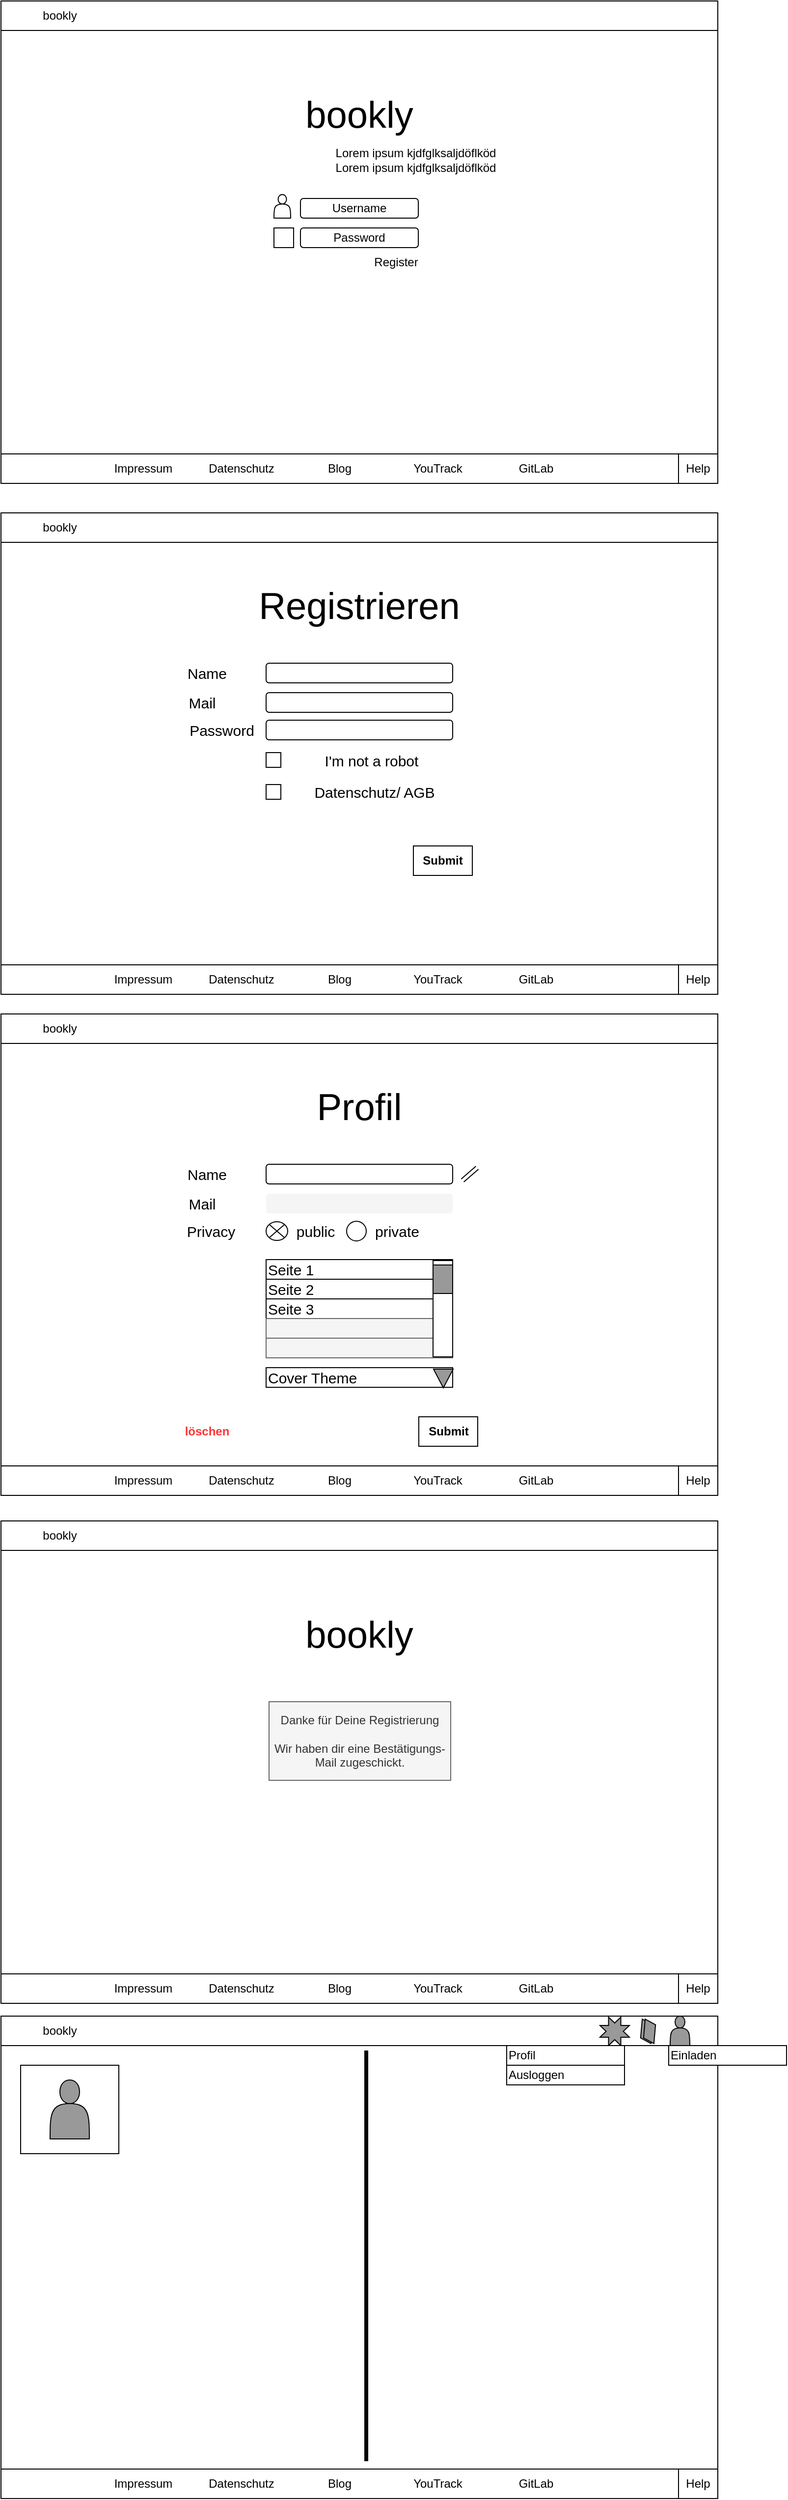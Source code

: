 <mxfile version="12.1.3" type="device" pages="1"><diagram id="CyiumTYq1WqhmvlIJGal" name="Page-1"><mxGraphModel dx="778" dy="643" grid="1" gridSize="10" guides="1" tooltips="1" connect="1" arrows="1" fold="1" page="1" pageScale="1" pageWidth="827" pageHeight="1169" math="0" shadow="0"><root><mxCell id="0"/><mxCell id="1" parent="0"/><mxCell id="fNYBiVu1OPVGJNvYJy2b-1" value="" style="rounded=0;whiteSpace=wrap;html=1;" vertex="1" parent="1"><mxGeometry x="20" y="20" width="730" height="490" as="geometry"/></mxCell><mxCell id="fNYBiVu1OPVGJNvYJy2b-12" value="Username" style="rounded=1;whiteSpace=wrap;html=1;" vertex="1" parent="1"><mxGeometry x="325" y="220" width="120" height="20" as="geometry"/></mxCell><mxCell id="fNYBiVu1OPVGJNvYJy2b-3" value="" style="shape=actor;whiteSpace=wrap;html=1;" vertex="1" parent="1"><mxGeometry x="298" y="216" width="17" height="24" as="geometry"/></mxCell><mxCell id="fNYBiVu1OPVGJNvYJy2b-16" value="Password" style="rounded=1;whiteSpace=wrap;html=1;" vertex="1" parent="1"><mxGeometry x="325" y="250" width="120" height="20" as="geometry"/></mxCell><mxCell id="fNYBiVu1OPVGJNvYJy2b-18" value="" style="whiteSpace=wrap;html=1;aspect=fixed;" vertex="1" parent="1"><mxGeometry x="298" y="250" width="20" height="20" as="geometry"/></mxCell><mxCell id="fNYBiVu1OPVGJNvYJy2b-19" value="Register" style="rounded=0;whiteSpace=wrap;html=1;fillColor=#ffffff;strokeColor=none;" vertex="1" parent="1"><mxGeometry x="355" y="280" width="135" height="10" as="geometry"/></mxCell><mxCell id="fNYBiVu1OPVGJNvYJy2b-21" value="bookly" style="rounded=0;whiteSpace=wrap;html=1;fillColor=#ffffff;strokeColor=none;fontSize=38;" vertex="1" parent="1"><mxGeometry x="325" y="120" width="120" height="30" as="geometry"/></mxCell><mxCell id="fNYBiVu1OPVGJNvYJy2b-22" value="" style="group" vertex="1" connectable="0" parent="1"><mxGeometry x="20" y="480" width="730" height="30" as="geometry"/></mxCell><mxCell id="fNYBiVu1OPVGJNvYJy2b-5" value="" style="rounded=0;whiteSpace=wrap;html=1;" vertex="1" parent="fNYBiVu1OPVGJNvYJy2b-22"><mxGeometry width="730" height="30" as="geometry"/></mxCell><mxCell id="fNYBiVu1OPVGJNvYJy2b-6" value="Impressum" style="rounded=0;whiteSpace=wrap;html=1;fillColor=none;strokeColor=none;" vertex="1" parent="fNYBiVu1OPVGJNvYJy2b-22"><mxGeometry x="95" width="100" height="30" as="geometry"/></mxCell><mxCell id="fNYBiVu1OPVGJNvYJy2b-7" value="Datenschutz" style="rounded=0;whiteSpace=wrap;html=1;fillColor=none;strokeColor=none;" vertex="1" parent="fNYBiVu1OPVGJNvYJy2b-22"><mxGeometry x="195" width="100" height="30" as="geometry"/></mxCell><mxCell id="fNYBiVu1OPVGJNvYJy2b-8" value="GitLab" style="rounded=0;whiteSpace=wrap;html=1;fillColor=none;strokeColor=none;" vertex="1" parent="fNYBiVu1OPVGJNvYJy2b-22"><mxGeometry x="495" width="100" height="30" as="geometry"/></mxCell><mxCell id="fNYBiVu1OPVGJNvYJy2b-9" value="Help" style="rounded=0;whiteSpace=wrap;html=1;" vertex="1" parent="fNYBiVu1OPVGJNvYJy2b-22"><mxGeometry x="690" width="40" height="30" as="geometry"/></mxCell><mxCell id="fNYBiVu1OPVGJNvYJy2b-10" value="YouTrack" style="rounded=0;whiteSpace=wrap;html=1;fillColor=none;strokeColor=none;" vertex="1" parent="fNYBiVu1OPVGJNvYJy2b-22"><mxGeometry x="395" width="100" height="30" as="geometry"/></mxCell><mxCell id="fNYBiVu1OPVGJNvYJy2b-11" value="Blog" style="rounded=0;whiteSpace=wrap;html=1;fillColor=none;strokeColor=none;" vertex="1" parent="fNYBiVu1OPVGJNvYJy2b-22"><mxGeometry x="295" width="100" height="30" as="geometry"/></mxCell><mxCell id="fNYBiVu1OPVGJNvYJy2b-24" value="" style="rounded=0;whiteSpace=wrap;html=1;" vertex="1" parent="1"><mxGeometry x="20" y="540" width="730" height="490" as="geometry"/></mxCell><mxCell id="fNYBiVu1OPVGJNvYJy2b-25" value="" style="rounded=1;whiteSpace=wrap;html=1;" vertex="1" parent="1"><mxGeometry x="290" y="693" width="190" height="20" as="geometry"/></mxCell><mxCell id="fNYBiVu1OPVGJNvYJy2b-27" value="" style="rounded=1;whiteSpace=wrap;html=1;" vertex="1" parent="1"><mxGeometry x="290" y="723" width="190" height="20" as="geometry"/></mxCell><mxCell id="fNYBiVu1OPVGJNvYJy2b-30" value="Registrieren" style="rounded=0;whiteSpace=wrap;html=1;fillColor=#ffffff;strokeColor=none;fontSize=38;" vertex="1" parent="1"><mxGeometry x="325" y="620" width="120" height="30" as="geometry"/></mxCell><mxCell id="fNYBiVu1OPVGJNvYJy2b-31" value="" style="group" vertex="1" connectable="0" parent="1"><mxGeometry x="20" y="1000" width="730" height="30" as="geometry"/></mxCell><mxCell id="fNYBiVu1OPVGJNvYJy2b-32" value="" style="rounded=0;whiteSpace=wrap;html=1;" vertex="1" parent="fNYBiVu1OPVGJNvYJy2b-31"><mxGeometry width="730" height="30" as="geometry"/></mxCell><mxCell id="fNYBiVu1OPVGJNvYJy2b-33" value="Impressum" style="rounded=0;whiteSpace=wrap;html=1;fillColor=none;strokeColor=none;" vertex="1" parent="fNYBiVu1OPVGJNvYJy2b-31"><mxGeometry x="95" width="100" height="30" as="geometry"/></mxCell><mxCell id="fNYBiVu1OPVGJNvYJy2b-34" value="Datenschutz" style="rounded=0;whiteSpace=wrap;html=1;fillColor=none;strokeColor=none;" vertex="1" parent="fNYBiVu1OPVGJNvYJy2b-31"><mxGeometry x="195" width="100" height="30" as="geometry"/></mxCell><mxCell id="fNYBiVu1OPVGJNvYJy2b-35" value="GitLab" style="rounded=0;whiteSpace=wrap;html=1;fillColor=none;strokeColor=none;" vertex="1" parent="fNYBiVu1OPVGJNvYJy2b-31"><mxGeometry x="495" width="100" height="30" as="geometry"/></mxCell><mxCell id="fNYBiVu1OPVGJNvYJy2b-36" value="Help" style="rounded=0;whiteSpace=wrap;html=1;" vertex="1" parent="fNYBiVu1OPVGJNvYJy2b-31"><mxGeometry x="690" width="40" height="30" as="geometry"/></mxCell><mxCell id="fNYBiVu1OPVGJNvYJy2b-37" value="YouTrack" style="rounded=0;whiteSpace=wrap;html=1;fillColor=none;strokeColor=none;" vertex="1" parent="fNYBiVu1OPVGJNvYJy2b-31"><mxGeometry x="395" width="100" height="30" as="geometry"/></mxCell><mxCell id="fNYBiVu1OPVGJNvYJy2b-38" value="Blog" style="rounded=0;whiteSpace=wrap;html=1;fillColor=none;strokeColor=none;" vertex="1" parent="fNYBiVu1OPVGJNvYJy2b-31"><mxGeometry x="295" width="100" height="30" as="geometry"/></mxCell><mxCell id="fNYBiVu1OPVGJNvYJy2b-39" value="" style="group" vertex="1" connectable="0" parent="1"><mxGeometry x="20" y="540" width="730" height="30" as="geometry"/></mxCell><mxCell id="fNYBiVu1OPVGJNvYJy2b-40" value="" style="rounded=0;whiteSpace=wrap;html=1;" vertex="1" parent="fNYBiVu1OPVGJNvYJy2b-39"><mxGeometry width="730" height="30" as="geometry"/></mxCell><mxCell id="fNYBiVu1OPVGJNvYJy2b-41" value="bookly" style="rounded=0;whiteSpace=wrap;html=1;fillColor=none;strokeColor=none;" vertex="1" parent="fNYBiVu1OPVGJNvYJy2b-39"><mxGeometry width="120" height="30" as="geometry"/></mxCell><mxCell id="fNYBiVu1OPVGJNvYJy2b-42" value="&lt;font style=&quot;font-size: 12px&quot;&gt;Lorem ipsum kjdfglksaljdöflköd&lt;br&gt;&lt;/font&gt;" style="rounded=0;whiteSpace=wrap;html=1;fillColor=none;fontSize=38;strokeColor=none;" vertex="1" parent="1"><mxGeometry x="350" y="150" width="185" height="30" as="geometry"/></mxCell><mxCell id="fNYBiVu1OPVGJNvYJy2b-43" value="&lt;font style=&quot;font-size: 12px&quot;&gt;Lorem ipsum kjdfglksaljdöflköd&lt;br&gt;&lt;/font&gt;" style="rounded=0;whiteSpace=wrap;html=1;fillColor=none;fontSize=38;strokeColor=none;" vertex="1" parent="1"><mxGeometry x="350" y="165" width="185" height="30" as="geometry"/></mxCell><mxCell id="fNYBiVu1OPVGJNvYJy2b-44" value="" style="group" vertex="1" connectable="0" parent="1"><mxGeometry x="20" y="19" width="730" height="30" as="geometry"/></mxCell><mxCell id="fNYBiVu1OPVGJNvYJy2b-45" value="" style="rounded=0;whiteSpace=wrap;html=1;" vertex="1" parent="fNYBiVu1OPVGJNvYJy2b-44"><mxGeometry width="730" height="30" as="geometry"/></mxCell><mxCell id="fNYBiVu1OPVGJNvYJy2b-46" value="bookly" style="rounded=0;whiteSpace=wrap;html=1;fillColor=none;strokeColor=none;" vertex="1" parent="fNYBiVu1OPVGJNvYJy2b-44"><mxGeometry width="120" height="30" as="geometry"/></mxCell><mxCell id="fNYBiVu1OPVGJNvYJy2b-49" value="&lt;font style=&quot;font-size: 15px;&quot;&gt;Name&lt;/font&gt;" style="rounded=0;whiteSpace=wrap;html=1;fillColor=#ffffff;fontSize=15;strokeColor=none;verticalAlign=middle;labelBorderColor=none;" vertex="1" parent="1"><mxGeometry x="200" y="690" width="60" height="26" as="geometry"/></mxCell><mxCell id="fNYBiVu1OPVGJNvYJy2b-50" value="&lt;font style=&quot;font-size: 15px;&quot;&gt;Mail&lt;/font&gt;" style="rounded=0;whiteSpace=wrap;html=1;fillColor=#ffffff;fontSize=15;strokeColor=none;" vertex="1" parent="1"><mxGeometry x="210" y="720" width="30" height="26" as="geometry"/></mxCell><mxCell id="fNYBiVu1OPVGJNvYJy2b-51" value="" style="rounded=1;whiteSpace=wrap;html=1;" vertex="1" parent="1"><mxGeometry x="290" y="751" width="190" height="20" as="geometry"/></mxCell><mxCell id="fNYBiVu1OPVGJNvYJy2b-52" value="Password" style="rounded=0;whiteSpace=wrap;html=1;fillColor=#ffffff;fontSize=15;strokeColor=none;" vertex="1" parent="1"><mxGeometry x="230" y="748" width="30" height="26" as="geometry"/></mxCell><mxCell id="fNYBiVu1OPVGJNvYJy2b-53" value="" style="whiteSpace=wrap;html=1;aspect=fixed;fillColor=#ffffff;fontSize=15;" vertex="1" parent="1"><mxGeometry x="290" y="784" width="15" height="15" as="geometry"/></mxCell><mxCell id="fNYBiVu1OPVGJNvYJy2b-54" value="I'm not a robot" style="rounded=0;whiteSpace=wrap;html=1;fillColor=#ffffff;fontSize=15;strokeColor=none;" vertex="1" parent="1"><mxGeometry x="315" y="779" width="165" height="26" as="geometry"/></mxCell><mxCell id="fNYBiVu1OPVGJNvYJy2b-55" value="" style="whiteSpace=wrap;html=1;aspect=fixed;fillColor=#ffffff;fontSize=15;" vertex="1" parent="1"><mxGeometry x="290" y="816.5" width="15" height="15" as="geometry"/></mxCell><mxCell id="fNYBiVu1OPVGJNvYJy2b-56" value="Datenschutz/ AGB" style="rounded=0;whiteSpace=wrap;html=1;fillColor=#ffffff;fontSize=15;strokeColor=none;" vertex="1" parent="1"><mxGeometry x="318" y="811" width="165" height="26" as="geometry"/></mxCell><mxCell id="fNYBiVu1OPVGJNvYJy2b-61" value="Submit" style="rounded=0;whiteSpace=wrap;html=1;fontStyle=1" vertex="1" parent="1"><mxGeometry x="440" y="879" width="60" height="30" as="geometry"/></mxCell><mxCell id="fNYBiVu1OPVGJNvYJy2b-63" value="" style="rounded=0;whiteSpace=wrap;html=1;" vertex="1" parent="1"><mxGeometry x="20" y="1050" width="730" height="490" as="geometry"/></mxCell><mxCell id="fNYBiVu1OPVGJNvYJy2b-64" value="" style="rounded=1;whiteSpace=wrap;html=1;" vertex="1" parent="1"><mxGeometry x="290" y="1203" width="190" height="20" as="geometry"/></mxCell><mxCell id="fNYBiVu1OPVGJNvYJy2b-65" value="" style="rounded=1;whiteSpace=wrap;html=1;fillColor=#f5f5f5;strokeColor=none;fontColor=#333333;" vertex="1" parent="1"><mxGeometry x="290" y="1233" width="190" height="20" as="geometry"/></mxCell><mxCell id="fNYBiVu1OPVGJNvYJy2b-66" value="Profil" style="rounded=0;whiteSpace=wrap;html=1;fillColor=#ffffff;strokeColor=none;fontSize=38;" vertex="1" parent="1"><mxGeometry x="325" y="1130" width="120" height="30" as="geometry"/></mxCell><mxCell id="fNYBiVu1OPVGJNvYJy2b-67" value="" style="group" vertex="1" connectable="0" parent="1"><mxGeometry x="20" y="1510" width="730" height="30" as="geometry"/></mxCell><mxCell id="fNYBiVu1OPVGJNvYJy2b-68" value="" style="rounded=0;whiteSpace=wrap;html=1;" vertex="1" parent="fNYBiVu1OPVGJNvYJy2b-67"><mxGeometry width="730" height="30" as="geometry"/></mxCell><mxCell id="fNYBiVu1OPVGJNvYJy2b-69" value="Impressum" style="rounded=0;whiteSpace=wrap;html=1;fillColor=none;strokeColor=none;" vertex="1" parent="fNYBiVu1OPVGJNvYJy2b-67"><mxGeometry x="95" width="100" height="30" as="geometry"/></mxCell><mxCell id="fNYBiVu1OPVGJNvYJy2b-70" value="Datenschutz" style="rounded=0;whiteSpace=wrap;html=1;fillColor=none;strokeColor=none;" vertex="1" parent="fNYBiVu1OPVGJNvYJy2b-67"><mxGeometry x="195" width="100" height="30" as="geometry"/></mxCell><mxCell id="fNYBiVu1OPVGJNvYJy2b-71" value="GitLab" style="rounded=0;whiteSpace=wrap;html=1;fillColor=none;strokeColor=none;" vertex="1" parent="fNYBiVu1OPVGJNvYJy2b-67"><mxGeometry x="495" width="100" height="30" as="geometry"/></mxCell><mxCell id="fNYBiVu1OPVGJNvYJy2b-72" value="Help" style="rounded=0;whiteSpace=wrap;html=1;" vertex="1" parent="fNYBiVu1OPVGJNvYJy2b-67"><mxGeometry x="690" width="40" height="30" as="geometry"/></mxCell><mxCell id="fNYBiVu1OPVGJNvYJy2b-73" value="YouTrack" style="rounded=0;whiteSpace=wrap;html=1;fillColor=none;strokeColor=none;" vertex="1" parent="fNYBiVu1OPVGJNvYJy2b-67"><mxGeometry x="395" width="100" height="30" as="geometry"/></mxCell><mxCell id="fNYBiVu1OPVGJNvYJy2b-74" value="Blog" style="rounded=0;whiteSpace=wrap;html=1;fillColor=none;strokeColor=none;" vertex="1" parent="fNYBiVu1OPVGJNvYJy2b-67"><mxGeometry x="295" width="100" height="30" as="geometry"/></mxCell><mxCell id="fNYBiVu1OPVGJNvYJy2b-75" value="" style="group" vertex="1" connectable="0" parent="1"><mxGeometry x="20" y="1050" width="730" height="30" as="geometry"/></mxCell><mxCell id="fNYBiVu1OPVGJNvYJy2b-76" value="" style="rounded=0;whiteSpace=wrap;html=1;" vertex="1" parent="fNYBiVu1OPVGJNvYJy2b-75"><mxGeometry width="730" height="30" as="geometry"/></mxCell><mxCell id="fNYBiVu1OPVGJNvYJy2b-77" value="bookly" style="rounded=0;whiteSpace=wrap;html=1;fillColor=none;strokeColor=none;" vertex="1" parent="fNYBiVu1OPVGJNvYJy2b-75"><mxGeometry width="120" height="30" as="geometry"/></mxCell><mxCell id="fNYBiVu1OPVGJNvYJy2b-78" value="&lt;font style=&quot;font-size: 15px;&quot;&gt;Name&lt;/font&gt;" style="rounded=0;whiteSpace=wrap;html=1;fillColor=#ffffff;fontSize=15;strokeColor=none;verticalAlign=middle;labelBorderColor=none;" vertex="1" parent="1"><mxGeometry x="200" y="1200" width="60" height="26" as="geometry"/></mxCell><mxCell id="fNYBiVu1OPVGJNvYJy2b-79" value="&lt;font style=&quot;font-size: 15px;&quot;&gt;Mail&lt;/font&gt;" style="rounded=0;whiteSpace=wrap;html=1;fillColor=#ffffff;fontSize=15;strokeColor=none;" vertex="1" parent="1"><mxGeometry x="210" y="1230" width="30" height="26" as="geometry"/></mxCell><mxCell id="fNYBiVu1OPVGJNvYJy2b-81" value="Privacy" style="rounded=0;whiteSpace=wrap;html=1;fillColor=#ffffff;fontSize=15;strokeColor=none;" vertex="1" parent="1"><mxGeometry x="219" y="1258" width="30" height="26" as="geometry"/></mxCell><mxCell id="fNYBiVu1OPVGJNvYJy2b-86" value="löschen" style="rounded=0;whiteSpace=wrap;html=1;fontStyle=1;fontColor=#FF3333;strokeColor=none;fillColor=none;" vertex="1" parent="1"><mxGeometry x="200" y="1460" width="60" height="30" as="geometry"/></mxCell><mxCell id="fNYBiVu1OPVGJNvYJy2b-88" value="" style="shape=link;html=1;fontSize=15;" edge="1" parent="1"><mxGeometry width="50" height="50" relative="1" as="geometry"><mxPoint x="490" y="1219.5" as="sourcePoint"/><mxPoint x="505" y="1206.5" as="targetPoint"/></mxGeometry></mxCell><mxCell id="fNYBiVu1OPVGJNvYJy2b-89" value="public" style="rounded=0;whiteSpace=wrap;html=1;fillColor=#ffffff;fontSize=15;strokeColor=none;" vertex="1" parent="1"><mxGeometry x="318" y="1258" width="45" height="26" as="geometry"/></mxCell><mxCell id="fNYBiVu1OPVGJNvYJy2b-91" value="private" style="rounded=0;whiteSpace=wrap;html=1;fillColor=#ffffff;fontSize=15;strokeColor=none;" vertex="1" parent="1"><mxGeometry x="400.5" y="1258" width="45" height="26" as="geometry"/></mxCell><mxCell id="fNYBiVu1OPVGJNvYJy2b-92" value="" style="shape=sumEllipse;perimeter=ellipsePerimeter;whiteSpace=wrap;html=1;backgroundOutline=1;fillColor=#ffffff;fontSize=15;" vertex="1" parent="1"><mxGeometry x="290" y="1261.5" width="22" height="19" as="geometry"/></mxCell><mxCell id="fNYBiVu1OPVGJNvYJy2b-93" value="" style="ellipse;whiteSpace=wrap;html=1;aspect=fixed;fillColor=#ffffff;fontSize=15;" vertex="1" parent="1"><mxGeometry x="372" y="1261" width="20" height="20" as="geometry"/></mxCell><mxCell id="fNYBiVu1OPVGJNvYJy2b-94" value="Submit" style="rounded=0;whiteSpace=wrap;html=1;fontStyle=1" vertex="1" parent="1"><mxGeometry x="445.5" y="1460" width="60" height="30" as="geometry"/></mxCell><mxCell id="fNYBiVu1OPVGJNvYJy2b-95" value="" style="rounded=0;whiteSpace=wrap;html=1;fillColor=none;fontSize=15;fontColor=#FF3333;" vertex="1" parent="1"><mxGeometry x="290" y="1300" width="190" height="100" as="geometry"/></mxCell><mxCell id="fNYBiVu1OPVGJNvYJy2b-96" value="&lt;div align=&quot;left&quot;&gt;Seite 1&lt;br&gt;&lt;/div&gt;" style="rounded=0;whiteSpace=wrap;html=1;fillColor=none;fontSize=15;fontColor=#000000;align=left;" vertex="1" parent="1"><mxGeometry x="290" y="1300" width="190" height="20" as="geometry"/></mxCell><mxCell id="fNYBiVu1OPVGJNvYJy2b-97" value="&lt;div align=&quot;left&quot;&gt;Seite 2&lt;br&gt;&lt;/div&gt;" style="rounded=0;whiteSpace=wrap;html=1;fillColor=none;fontSize=15;fontColor=#000000;align=left;" vertex="1" parent="1"><mxGeometry x="290" y="1320" width="190" height="20" as="geometry"/></mxCell><mxCell id="fNYBiVu1OPVGJNvYJy2b-98" value="Seite 3" style="rounded=0;whiteSpace=wrap;html=1;fillColor=none;fontSize=15;fontColor=#000000;align=left;" vertex="1" parent="1"><mxGeometry x="290" y="1340" width="190" height="20" as="geometry"/></mxCell><mxCell id="fNYBiVu1OPVGJNvYJy2b-99" value="" style="rounded=0;whiteSpace=wrap;html=1;fillColor=#f5f5f5;fontSize=15;fontColor=#333333;strokeColor=#666666;" vertex="1" parent="1"><mxGeometry x="290" y="1360" width="190" height="20" as="geometry"/></mxCell><mxCell id="fNYBiVu1OPVGJNvYJy2b-102" value="" style="rounded=0;whiteSpace=wrap;html=1;fillColor=#f5f5f5;fontSize=15;fontColor=#333333;strokeColor=#666666;" vertex="1" parent="1"><mxGeometry x="290" y="1380" width="190" height="20" as="geometry"/></mxCell><mxCell id="fNYBiVu1OPVGJNvYJy2b-100" value="" style="rounded=0;whiteSpace=wrap;html=1;fillColor=#ffffff;fontSize=15;fontColor=#FF3333;rotation=90;" vertex="1" parent="1"><mxGeometry x="421" y="1340" width="98" height="20" as="geometry"/></mxCell><mxCell id="fNYBiVu1OPVGJNvYJy2b-101" value="" style="rounded=0;whiteSpace=wrap;html=1;fillColor=#999999;fontSize=15;fontColor=#FF3333;rotation=90;" vertex="1" parent="1"><mxGeometry x="455.5" y="1310" width="29" height="20" as="geometry"/></mxCell><mxCell id="fNYBiVu1OPVGJNvYJy2b-103" value="Cover Theme" style="rounded=0;whiteSpace=wrap;html=1;fontSize=15;align=left;" vertex="1" parent="1"><mxGeometry x="290" y="1410" width="190" height="20" as="geometry"/></mxCell><mxCell id="fNYBiVu1OPVGJNvYJy2b-104" value="" style="triangle;whiteSpace=wrap;html=1;fillColor=#999999;fontSize=15;fontColor=#000000;align=left;rotation=90;" vertex="1" parent="1"><mxGeometry x="461" y="1411" width="19" height="20" as="geometry"/></mxCell><mxCell id="fNYBiVu1OPVGJNvYJy2b-141" value="" style="rounded=0;whiteSpace=wrap;html=1;" vertex="1" parent="1"><mxGeometry x="20" y="1567" width="730" height="490" as="geometry"/></mxCell><mxCell id="fNYBiVu1OPVGJNvYJy2b-147" value="bookly" style="rounded=0;whiteSpace=wrap;html=1;fillColor=#ffffff;strokeColor=none;fontSize=38;" vertex="1" parent="1"><mxGeometry x="325" y="1667" width="120" height="30" as="geometry"/></mxCell><mxCell id="fNYBiVu1OPVGJNvYJy2b-148" value="" style="group" vertex="1" connectable="0" parent="1"><mxGeometry x="20" y="2027" width="730" height="30" as="geometry"/></mxCell><mxCell id="fNYBiVu1OPVGJNvYJy2b-149" value="" style="rounded=0;whiteSpace=wrap;html=1;" vertex="1" parent="fNYBiVu1OPVGJNvYJy2b-148"><mxGeometry width="730" height="30" as="geometry"/></mxCell><mxCell id="fNYBiVu1OPVGJNvYJy2b-150" value="Impressum" style="rounded=0;whiteSpace=wrap;html=1;fillColor=none;strokeColor=none;" vertex="1" parent="fNYBiVu1OPVGJNvYJy2b-148"><mxGeometry x="95" width="100" height="30" as="geometry"/></mxCell><mxCell id="fNYBiVu1OPVGJNvYJy2b-151" value="Datenschutz" style="rounded=0;whiteSpace=wrap;html=1;fillColor=none;strokeColor=none;" vertex="1" parent="fNYBiVu1OPVGJNvYJy2b-148"><mxGeometry x="195" width="100" height="30" as="geometry"/></mxCell><mxCell id="fNYBiVu1OPVGJNvYJy2b-152" value="GitLab" style="rounded=0;whiteSpace=wrap;html=1;fillColor=none;strokeColor=none;" vertex="1" parent="fNYBiVu1OPVGJNvYJy2b-148"><mxGeometry x="495" width="100" height="30" as="geometry"/></mxCell><mxCell id="fNYBiVu1OPVGJNvYJy2b-153" value="Help" style="rounded=0;whiteSpace=wrap;html=1;" vertex="1" parent="fNYBiVu1OPVGJNvYJy2b-148"><mxGeometry x="690" width="40" height="30" as="geometry"/></mxCell><mxCell id="fNYBiVu1OPVGJNvYJy2b-154" value="YouTrack" style="rounded=0;whiteSpace=wrap;html=1;fillColor=none;strokeColor=none;" vertex="1" parent="fNYBiVu1OPVGJNvYJy2b-148"><mxGeometry x="395" width="100" height="30" as="geometry"/></mxCell><mxCell id="fNYBiVu1OPVGJNvYJy2b-155" value="Blog" style="rounded=0;whiteSpace=wrap;html=1;fillColor=none;strokeColor=none;" vertex="1" parent="fNYBiVu1OPVGJNvYJy2b-148"><mxGeometry x="295" width="100" height="30" as="geometry"/></mxCell><mxCell id="fNYBiVu1OPVGJNvYJy2b-157" value="&lt;font style=&quot;font-size: 12px&quot;&gt;Danke für Deine Registrierung&lt;/font&gt;&lt;br&gt;&lt;br&gt;&lt;div align=&quot;center&quot;&gt;Wir haben dir eine Bestätigungs-Mail zugeschickt.&lt;br&gt;&lt;/div&gt;" style="rounded=0;whiteSpace=wrap;html=1;fillColor=#f5f5f5;fontSize=12;strokeColor=#666666;labelBorderColor=none;align=center;fontColor=#333333;" vertex="1" parent="1"><mxGeometry x="293" y="1750" width="185" height="80" as="geometry"/></mxCell><mxCell id="fNYBiVu1OPVGJNvYJy2b-158" value="" style="group" vertex="1" connectable="0" parent="1"><mxGeometry x="20" y="1566" width="730" height="30" as="geometry"/></mxCell><mxCell id="fNYBiVu1OPVGJNvYJy2b-159" value="" style="rounded=0;whiteSpace=wrap;html=1;" vertex="1" parent="fNYBiVu1OPVGJNvYJy2b-158"><mxGeometry width="730" height="30" as="geometry"/></mxCell><mxCell id="fNYBiVu1OPVGJNvYJy2b-160" value="bookly" style="rounded=0;whiteSpace=wrap;html=1;fillColor=none;strokeColor=none;" vertex="1" parent="fNYBiVu1OPVGJNvYJy2b-158"><mxGeometry width="120" height="30" as="geometry"/></mxCell><mxCell id="fNYBiVu1OPVGJNvYJy2b-161" value="" style="rounded=0;whiteSpace=wrap;html=1;" vertex="1" parent="1"><mxGeometry x="20" y="2071" width="730" height="490" as="geometry"/></mxCell><mxCell id="fNYBiVu1OPVGJNvYJy2b-163" value="" style="group" vertex="1" connectable="0" parent="1"><mxGeometry x="20" y="2531" width="730" height="30" as="geometry"/></mxCell><mxCell id="fNYBiVu1OPVGJNvYJy2b-164" value="" style="rounded=0;whiteSpace=wrap;html=1;" vertex="1" parent="fNYBiVu1OPVGJNvYJy2b-163"><mxGeometry width="730" height="30" as="geometry"/></mxCell><mxCell id="fNYBiVu1OPVGJNvYJy2b-165" value="Impressum" style="rounded=0;whiteSpace=wrap;html=1;fillColor=none;strokeColor=none;" vertex="1" parent="fNYBiVu1OPVGJNvYJy2b-163"><mxGeometry x="95" width="100" height="30" as="geometry"/></mxCell><mxCell id="fNYBiVu1OPVGJNvYJy2b-166" value="Datenschutz" style="rounded=0;whiteSpace=wrap;html=1;fillColor=none;strokeColor=none;" vertex="1" parent="fNYBiVu1OPVGJNvYJy2b-163"><mxGeometry x="195" width="100" height="30" as="geometry"/></mxCell><mxCell id="fNYBiVu1OPVGJNvYJy2b-167" value="GitLab" style="rounded=0;whiteSpace=wrap;html=1;fillColor=none;strokeColor=none;" vertex="1" parent="fNYBiVu1OPVGJNvYJy2b-163"><mxGeometry x="495" width="100" height="30" as="geometry"/></mxCell><mxCell id="fNYBiVu1OPVGJNvYJy2b-168" value="Help" style="rounded=0;whiteSpace=wrap;html=1;" vertex="1" parent="fNYBiVu1OPVGJNvYJy2b-163"><mxGeometry x="690" width="40" height="30" as="geometry"/></mxCell><mxCell id="fNYBiVu1OPVGJNvYJy2b-169" value="YouTrack" style="rounded=0;whiteSpace=wrap;html=1;fillColor=none;strokeColor=none;" vertex="1" parent="fNYBiVu1OPVGJNvYJy2b-163"><mxGeometry x="395" width="100" height="30" as="geometry"/></mxCell><mxCell id="fNYBiVu1OPVGJNvYJy2b-170" value="Blog" style="rounded=0;whiteSpace=wrap;html=1;fillColor=none;strokeColor=none;" vertex="1" parent="fNYBiVu1OPVGJNvYJy2b-163"><mxGeometry x="295" width="100" height="30" as="geometry"/></mxCell><mxCell id="fNYBiVu1OPVGJNvYJy2b-172" value="" style="group" vertex="1" connectable="0" parent="1"><mxGeometry x="20" y="2070" width="730" height="60" as="geometry"/></mxCell><mxCell id="fNYBiVu1OPVGJNvYJy2b-173" value="" style="rounded=0;whiteSpace=wrap;html=1;" vertex="1" parent="fNYBiVu1OPVGJNvYJy2b-172"><mxGeometry width="730" height="30" as="geometry"/></mxCell><mxCell id="fNYBiVu1OPVGJNvYJy2b-174" value="bookly" style="rounded=0;whiteSpace=wrap;html=1;fillColor=none;strokeColor=none;" vertex="1" parent="fNYBiVu1OPVGJNvYJy2b-172"><mxGeometry width="120" height="30" as="geometry"/></mxCell><mxCell id="fNYBiVu1OPVGJNvYJy2b-176" value="" style="verticalLabelPosition=bottom;verticalAlign=top;html=1;shape=mxgraph.basic.8_point_star;fillColor=#999999;fontSize=12;fontColor=#000000;align=left;" vertex="1" parent="fNYBiVu1OPVGJNvYJy2b-172"><mxGeometry x="610" y="1" width="30" height="29" as="geometry"/></mxCell><mxCell id="fNYBiVu1OPVGJNvYJy2b-178" value="" style="shape=parallelogram;perimeter=parallelogramPerimeter;whiteSpace=wrap;html=1;fillColor=#999999;fontSize=12;fontColor=#000000;align=left;rotation=-85;" vertex="1" parent="fNYBiVu1OPVGJNvYJy2b-172"><mxGeometry x="645.5" y="10" width="24" height="11" as="geometry"/></mxCell><mxCell id="fNYBiVu1OPVGJNvYJy2b-182" value="" style="shape=parallelogram;perimeter=parallelogramPerimeter;whiteSpace=wrap;html=1;fillColor=#999999;fontSize=12;fontColor=#000000;align=left;rotation=-85;" vertex="1" parent="fNYBiVu1OPVGJNvYJy2b-172"><mxGeometry x="648.5" y="10" width="24" height="11" as="geometry"/></mxCell><mxCell id="fNYBiVu1OPVGJNvYJy2b-184" value="" style="shape=actor;whiteSpace=wrap;html=1;fillColor=#999999;fontSize=12;fontColor=#000000;align=left;" vertex="1" parent="fNYBiVu1OPVGJNvYJy2b-172"><mxGeometry x="681.5" width="20" height="30" as="geometry"/></mxCell><mxCell id="fNYBiVu1OPVGJNvYJy2b-185" value="" style="verticalLabelPosition=bottom;verticalAlign=top;html=1;shape=mxgraph.basic.rect;fillColor=#ffffff;fillColor2=none;strokeColor=#000000;strokeWidth=1;size=20;indent=5;fontSize=12;fontColor=#000000;align=left;" vertex="1" parent="1"><mxGeometry x="535" y="2100" width="120" height="40" as="geometry"/></mxCell><mxCell id="fNYBiVu1OPVGJNvYJy2b-188" value="Profil" style="rounded=0;whiteSpace=wrap;html=1;fontSize=12;align=left;" vertex="1" parent="1"><mxGeometry x="535" y="2100" width="120" height="20" as="geometry"/></mxCell><mxCell id="fNYBiVu1OPVGJNvYJy2b-189" value="Ausloggen" style="rounded=0;whiteSpace=wrap;html=1;fontSize=12;align=left;" vertex="1" parent="1"><mxGeometry x="535" y="2120" width="120" height="20" as="geometry"/></mxCell><mxCell id="fNYBiVu1OPVGJNvYJy2b-191" value="Einladen" style="rounded=0;whiteSpace=wrap;html=1;fontSize=12;align=left;" vertex="1" parent="1"><mxGeometry x="700" y="2100" width="120" height="20" as="geometry"/></mxCell><mxCell id="fNYBiVu1OPVGJNvYJy2b-195" value="" style="line;strokeWidth=4;html=1;perimeter=backbonePerimeter;points=[];outlineConnect=0;fillColor=#999999;fontSize=12;fontColor=#000000;align=left;rotation=90;" vertex="1" parent="1"><mxGeometry x="183" y="2309" width="418" height="10" as="geometry"/></mxCell><mxCell id="fNYBiVu1OPVGJNvYJy2b-196" value="" style="rounded=0;whiteSpace=wrap;html=1;fontSize=12;align=left;" vertex="1" parent="1"><mxGeometry x="40" y="2120" width="100" height="90" as="geometry"/></mxCell><mxCell id="fNYBiVu1OPVGJNvYJy2b-197" value="" style="shape=actor;whiteSpace=wrap;html=1;fillColor=#999999;fontSize=12;fontColor=#000000;align=left;" vertex="1" parent="1"><mxGeometry x="70" y="2135" width="40" height="60" as="geometry"/></mxCell></root></mxGraphModel></diagram></mxfile>